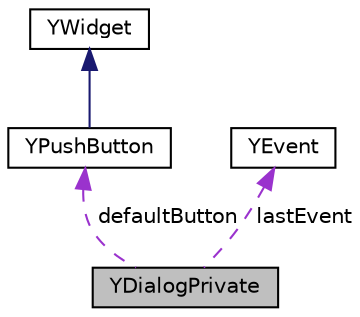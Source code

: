 digraph "YDialogPrivate"
{
 // LATEX_PDF_SIZE
  edge [fontname="Helvetica",fontsize="10",labelfontname="Helvetica",labelfontsize="10"];
  node [fontname="Helvetica",fontsize="10",shape=record];
  Node1 [label="YDialogPrivate",height=0.2,width=0.4,color="black", fillcolor="grey75", style="filled", fontcolor="black",tooltip=" "];
  Node2 -> Node1 [dir="back",color="darkorchid3",fontsize="10",style="dashed",label=" defaultButton" ,fontname="Helvetica"];
  Node2 [label="YPushButton",height=0.2,width=0.4,color="black", fillcolor="white", style="filled",URL="$classYPushButton.html",tooltip=" "];
  Node3 -> Node2 [dir="back",color="midnightblue",fontsize="10",style="solid",fontname="Helvetica"];
  Node3 [label="YWidget",height=0.2,width=0.4,color="black", fillcolor="white", style="filled",URL="$classYWidget.html",tooltip=" "];
  Node4 -> Node1 [dir="back",color="darkorchid3",fontsize="10",style="dashed",label=" lastEvent" ,fontname="Helvetica"];
  Node4 [label="YEvent",height=0.2,width=0.4,color="black", fillcolor="white", style="filled",URL="$classYEvent.html",tooltip=" "];
}
